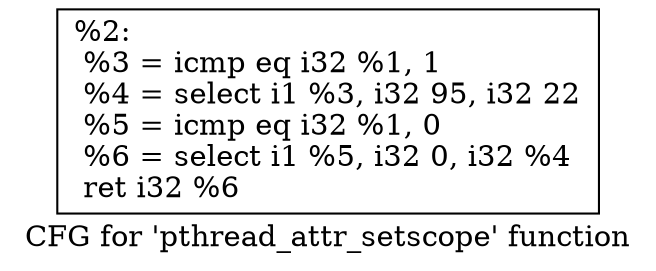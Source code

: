 digraph "CFG for 'pthread_attr_setscope' function" {
	label="CFG for 'pthread_attr_setscope' function";

	Node0x1eae8b0 [shape=record,label="{%2:\l  %3 = icmp eq i32 %1, 1\l  %4 = select i1 %3, i32 95, i32 22\l  %5 = icmp eq i32 %1, 0\l  %6 = select i1 %5, i32 0, i32 %4\l  ret i32 %6\l}"];
}
